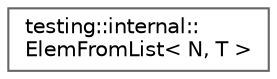 digraph "Graphical Class Hierarchy"
{
 // LATEX_PDF_SIZE
  bgcolor="transparent";
  edge [fontname=Helvetica,fontsize=10,labelfontname=Helvetica,labelfontsize=10];
  node [fontname=Helvetica,fontsize=10,shape=box,height=0.2,width=0.4];
  rankdir="LR";
  Node0 [id="Node000000",label="testing::internal::\lElemFromList\< N, T \>",height=0.2,width=0.4,color="grey40", fillcolor="white", style="filled",URL="$structtesting_1_1internal_1_1ElemFromList.html",tooltip=" "];
}
